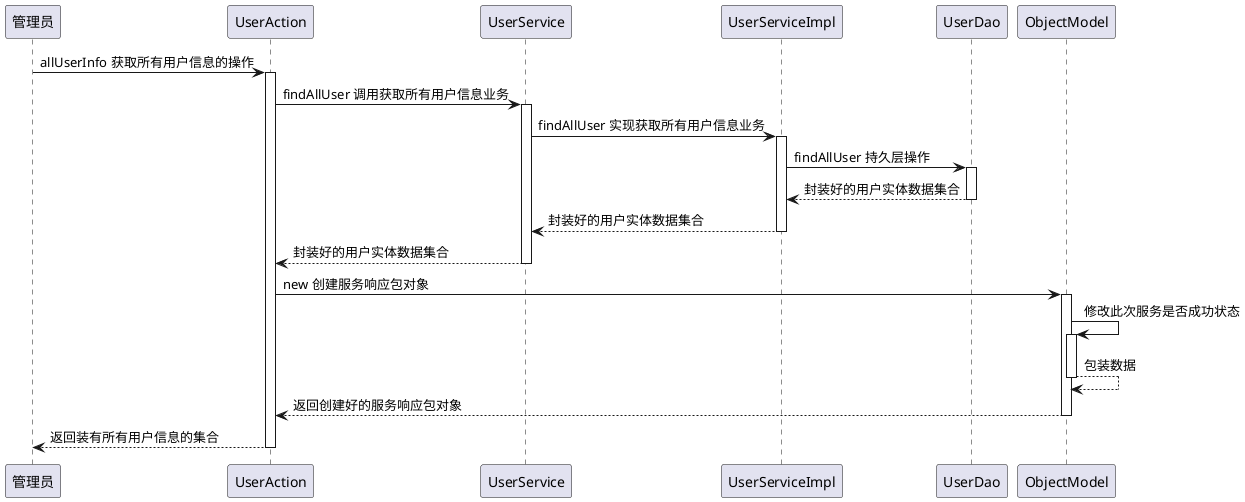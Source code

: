 @startuml
participant 管理员
管理员 -> UserAction : allUserInfo 获取所有用户信息的操作
activate UserAction
UserAction -> UserService : findAllUser 调用获取所有用户信息业务
activate UserService
UserService -> UserServiceImpl : findAllUser 实现获取所有用户信息业务
activate UserServiceImpl
UserServiceImpl -> UserDao : findAllUser 持久层操作
activate UserDao
UserDao --> UserServiceImpl : 封装好的用户实体数据集合
deactivate UserDao
UserServiceImpl --> UserService : 封装好的用户实体数据集合
deactivate UserServiceImpl
UserService --> UserAction : 封装好的用户实体数据集合
deactivate UserService
UserAction -> ObjectModel : new 创建服务响应包对象
activate ObjectModel
ObjectModel -> ObjectModel : 修改此次服务是否成功状态
activate ObjectModel
ObjectModel --> ObjectModel : 包装数据
deactivate ObjectModel
ObjectModel --> UserAction :  返回创建好的服务响应包对象
deactivate ObjectModel
return 返回装有所有用户信息的集合
@enduml